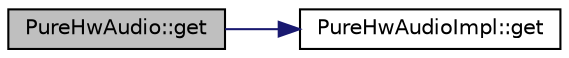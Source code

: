 digraph "PureHwAudio::get"
{
 // LATEX_PDF_SIZE
  edge [fontname="Helvetica",fontsize="10",labelfontname="Helvetica",labelfontsize="10"];
  node [fontname="Helvetica",fontsize="10",shape=record];
  rankdir="LR";
  Node1 [label="PureHwAudio::get",height=0.2,width=0.4,color="black", fillcolor="grey75", style="filled", fontcolor="black",tooltip="Gets the singleton instance."];
  Node1 -> Node2 [color="midnightblue",fontsize="10",style="solid",fontname="Helvetica"];
  Node2 [label="PureHwAudioImpl::get",height=0.2,width=0.4,color="black", fillcolor="white", style="filled",URL="$class_pure_hw_audio_impl.html#a6017300ac54a337e2d2dc25d493a547e",tooltip="Gets the singleton instance."];
}
